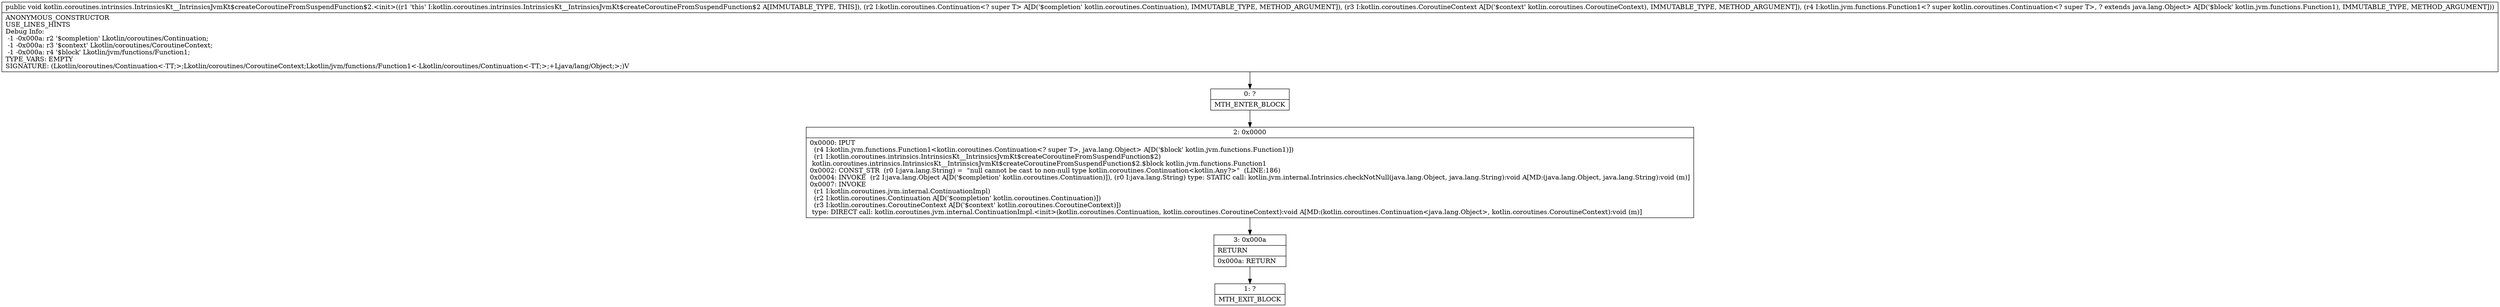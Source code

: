 digraph "CFG forkotlin.coroutines.intrinsics.IntrinsicsKt__IntrinsicsJvmKt$createCoroutineFromSuspendFunction$2.\<init\>(Lkotlin\/coroutines\/Continuation;Lkotlin\/coroutines\/CoroutineContext;Lkotlin\/jvm\/functions\/Function1;)V" {
Node_0 [shape=record,label="{0\:\ ?|MTH_ENTER_BLOCK\l}"];
Node_2 [shape=record,label="{2\:\ 0x0000|0x0000: IPUT  \l  (r4 I:kotlin.jvm.functions.Function1\<kotlin.coroutines.Continuation\<? super T\>, java.lang.Object\> A[D('$block' kotlin.jvm.functions.Function1)])\l  (r1 I:kotlin.coroutines.intrinsics.IntrinsicsKt__IntrinsicsJvmKt$createCoroutineFromSuspendFunction$2)\l kotlin.coroutines.intrinsics.IntrinsicsKt__IntrinsicsJvmKt$createCoroutineFromSuspendFunction$2.$block kotlin.jvm.functions.Function1 \l0x0002: CONST_STR  (r0 I:java.lang.String) =  \"null cannot be cast to non\-null type kotlin.coroutines.Continuation\<kotlin.Any?\>\"  (LINE:186)\l0x0004: INVOKE  (r2 I:java.lang.Object A[D('$completion' kotlin.coroutines.Continuation)]), (r0 I:java.lang.String) type: STATIC call: kotlin.jvm.internal.Intrinsics.checkNotNull(java.lang.Object, java.lang.String):void A[MD:(java.lang.Object, java.lang.String):void (m)]\l0x0007: INVOKE  \l  (r1 I:kotlin.coroutines.jvm.internal.ContinuationImpl)\l  (r2 I:kotlin.coroutines.Continuation A[D('$completion' kotlin.coroutines.Continuation)])\l  (r3 I:kotlin.coroutines.CoroutineContext A[D('$context' kotlin.coroutines.CoroutineContext)])\l type: DIRECT call: kotlin.coroutines.jvm.internal.ContinuationImpl.\<init\>(kotlin.coroutines.Continuation, kotlin.coroutines.CoroutineContext):void A[MD:(kotlin.coroutines.Continuation\<java.lang.Object\>, kotlin.coroutines.CoroutineContext):void (m)]\l}"];
Node_3 [shape=record,label="{3\:\ 0x000a|RETURN\l|0x000a: RETURN   \l}"];
Node_1 [shape=record,label="{1\:\ ?|MTH_EXIT_BLOCK\l}"];
MethodNode[shape=record,label="{public void kotlin.coroutines.intrinsics.IntrinsicsKt__IntrinsicsJvmKt$createCoroutineFromSuspendFunction$2.\<init\>((r1 'this' I:kotlin.coroutines.intrinsics.IntrinsicsKt__IntrinsicsJvmKt$createCoroutineFromSuspendFunction$2 A[IMMUTABLE_TYPE, THIS]), (r2 I:kotlin.coroutines.Continuation\<? super T\> A[D('$completion' kotlin.coroutines.Continuation), IMMUTABLE_TYPE, METHOD_ARGUMENT]), (r3 I:kotlin.coroutines.CoroutineContext A[D('$context' kotlin.coroutines.CoroutineContext), IMMUTABLE_TYPE, METHOD_ARGUMENT]), (r4 I:kotlin.jvm.functions.Function1\<? super kotlin.coroutines.Continuation\<? super T\>, ? extends java.lang.Object\> A[D('$block' kotlin.jvm.functions.Function1), IMMUTABLE_TYPE, METHOD_ARGUMENT]))  | ANONYMOUS_CONSTRUCTOR\lUSE_LINES_HINTS\lDebug Info:\l  \-1 \-0x000a: r2 '$completion' Lkotlin\/coroutines\/Continuation;\l  \-1 \-0x000a: r3 '$context' Lkotlin\/coroutines\/CoroutineContext;\l  \-1 \-0x000a: r4 '$block' Lkotlin\/jvm\/functions\/Function1;\lTYPE_VARS: EMPTY\lSIGNATURE: (Lkotlin\/coroutines\/Continuation\<\-TT;\>;Lkotlin\/coroutines\/CoroutineContext;Lkotlin\/jvm\/functions\/Function1\<\-Lkotlin\/coroutines\/Continuation\<\-TT;\>;+Ljava\/lang\/Object;\>;)V\l}"];
MethodNode -> Node_0;Node_0 -> Node_2;
Node_2 -> Node_3;
Node_3 -> Node_1;
}

